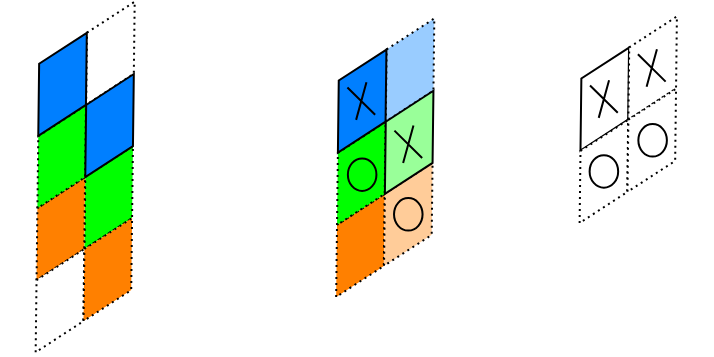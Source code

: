 <mxfile version="15.5.5" type="github">
  <diagram id="SEAIYqwF87A7cVQ8-DyG" name="Page-1">
    <mxGraphModel dx="530" dy="317" grid="1" gridSize="10" guides="1" tooltips="1" connect="1" arrows="1" fold="1" page="1" pageScale="1" pageWidth="827" pageHeight="1169" math="0" shadow="0">
      <root>
        <mxCell id="0" />
        <mxCell id="1" parent="0" />
        <mxCell id="-y09qwYfMfObH2Hs8NJf-39" value="" style="shape=parallelogram;perimeter=parallelogramPerimeter;whiteSpace=wrap;html=1;fixedSize=1;rotation=327;fillColor=#00FF00;dashed=1;dashPattern=1 2;" vertex="1" parent="1">
          <mxGeometry x="54.129" y="136.776" width="48.42" height="30" as="geometry" />
        </mxCell>
        <mxCell id="-y09qwYfMfObH2Hs8NJf-27" value="" style="shape=parallelogram;perimeter=parallelogramPerimeter;whiteSpace=wrap;html=1;fixedSize=1;rotation=327;dashed=1;dashPattern=1 2;" vertex="1" parent="1">
          <mxGeometry x="55" y="64.61" width="48.42" height="30" as="geometry" />
        </mxCell>
        <mxCell id="-y09qwYfMfObH2Hs8NJf-38" value="" style="shape=parallelogram;perimeter=parallelogramPerimeter;whiteSpace=wrap;html=1;fixedSize=1;rotation=327;fillColor=#FF8000;dashed=1;dashPattern=1 2;" vertex="1" parent="1">
          <mxGeometry x="30.189" y="152.346" width="48.42" height="30" as="geometry" />
        </mxCell>
        <mxCell id="-y09qwYfMfObH2Hs8NJf-42" value="" style="shape=parallelogram;perimeter=parallelogramPerimeter;whiteSpace=wrap;html=1;fixedSize=1;rotation=327;dashed=1;dashPattern=1 2;" vertex="1" parent="1">
          <mxGeometry x="29.754" y="188.346" width="48.42" height="30" as="geometry" />
        </mxCell>
        <mxCell id="-y09qwYfMfObH2Hs8NJf-43" value="" style="shape=parallelogram;perimeter=parallelogramPerimeter;whiteSpace=wrap;html=1;fixedSize=1;rotation=327;fillColor=#FF8000;dashed=1;dashPattern=1 2;" vertex="1" parent="1">
          <mxGeometry x="53.694" y="172.776" width="48.42" height="30" as="geometry" />
        </mxCell>
        <mxCell id="-y09qwYfMfObH2Hs8NJf-29" value="" style="shape=parallelogram;perimeter=parallelogramPerimeter;whiteSpace=wrap;html=1;fixedSize=1;rotation=327;fillColor=#00FF00;dashed=1;dashPattern=1 2;" vertex="1" parent="1">
          <mxGeometry x="30.624" y="116.346" width="48.42" height="30" as="geometry" />
        </mxCell>
        <mxCell id="-y09qwYfMfObH2Hs8NJf-47" value="" style="shape=parallelogram;perimeter=parallelogramPerimeter;whiteSpace=wrap;html=1;fixedSize=1;rotation=327;fillColor=#99CCFF;dashed=1;dashPattern=1 2;" vertex="1" parent="1">
          <mxGeometry x="204.81" y="72.98" width="48.42" height="30" as="geometry" />
        </mxCell>
        <mxCell id="-y09qwYfMfObH2Hs8NJf-48" value="" style="shape=parallelogram;perimeter=parallelogramPerimeter;whiteSpace=wrap;html=1;fixedSize=1;rotation=327;fillColor=#FF8000;dashed=1;dashPattern=1 2;" vertex="1" parent="1">
          <mxGeometry x="179.999" y="160.716" width="48.42" height="30" as="geometry" />
        </mxCell>
        <mxCell id="-y09qwYfMfObH2Hs8NJf-49" value="" style="shape=parallelogram;perimeter=parallelogramPerimeter;whiteSpace=wrap;html=1;fixedSize=1;rotation=327;fillColor=#FFCC99;dashed=1;dashPattern=1 2;" vertex="1" parent="1">
          <mxGeometry x="203.939" y="145.146" width="48.42" height="30" as="geometry" />
        </mxCell>
        <mxCell id="-y09qwYfMfObH2Hs8NJf-50" value="" style="shape=parallelogram;perimeter=parallelogramPerimeter;whiteSpace=wrap;html=1;fixedSize=1;rotation=327;fillColor=#00FF00;dashed=1;dashPattern=1 2;" vertex="1" parent="1">
          <mxGeometry x="180.434" y="124.716" width="48.42" height="30" as="geometry" />
        </mxCell>
        <mxCell id="-y09qwYfMfObH2Hs8NJf-53" value="" style="shape=parallelogram;perimeter=parallelogramPerimeter;whiteSpace=wrap;html=1;fixedSize=1;rotation=327;fillColor=#FFFFFF;" vertex="1" parent="1">
          <mxGeometry x="302.17" y="87.55" width="48.42" height="30" as="geometry" />
        </mxCell>
        <mxCell id="-y09qwYfMfObH2Hs8NJf-54" value="" style="shape=parallelogram;perimeter=parallelogramPerimeter;whiteSpace=wrap;html=1;fixedSize=1;rotation=327;dashed=1;dashPattern=1 2;" vertex="1" parent="1">
          <mxGeometry x="326.11" y="71.98" width="48.42" height="30" as="geometry" />
        </mxCell>
        <mxCell id="-y09qwYfMfObH2Hs8NJf-55" value="" style="shape=parallelogram;perimeter=parallelogramPerimeter;whiteSpace=wrap;html=1;fixedSize=1;rotation=327;fillColor=#FFFFFF;dashed=1;dashPattern=1 2;" vertex="1" parent="1">
          <mxGeometry x="301.734" y="123.716" width="48.42" height="30" as="geometry" />
        </mxCell>
        <mxCell id="-y09qwYfMfObH2Hs8NJf-56" value="" style="shape=parallelogram;perimeter=parallelogramPerimeter;whiteSpace=wrap;html=1;fixedSize=1;rotation=327;dashed=1;dashPattern=1 2;" vertex="1" parent="1">
          <mxGeometry x="325.674" y="108.146" width="48.42" height="30" as="geometry" />
        </mxCell>
        <mxCell id="-y09qwYfMfObH2Hs8NJf-46" value="" style="shape=parallelogram;perimeter=parallelogramPerimeter;whiteSpace=wrap;html=1;fixedSize=1;rotation=327;fillColor=#007FFF;gradientDirection=radial;shadow=0;" vertex="1" parent="1">
          <mxGeometry x="180.87" y="88.55" width="48.42" height="30" as="geometry" />
        </mxCell>
        <mxCell id="-y09qwYfMfObH2Hs8NJf-51" value="" style="shape=parallelogram;perimeter=parallelogramPerimeter;whiteSpace=wrap;html=1;fixedSize=1;rotation=327;fillColor=#99FF99;" vertex="1" parent="1">
          <mxGeometry x="204.374" y="109.146" width="48.42" height="30" as="geometry" />
        </mxCell>
        <mxCell id="-y09qwYfMfObH2Hs8NJf-59" value="" style="shape=umlDestroy;shadow=0;labelBackgroundColor=none;fillStyle=hachure;strokeWidth=1;fillColor=#007FFF;gradientColor=none;gradientDirection=radial;rotation=-15;" vertex="1" parent="1">
          <mxGeometry x="199.72" y="95.16" width="9.85" height="16.79" as="geometry" />
        </mxCell>
        <mxCell id="-y09qwYfMfObH2Hs8NJf-64" value="" style="ellipse;fillColor=none;strokeColor=#000000;shadow=0;labelBackgroundColor=none;fillStyle=hachure;" vertex="1" parent="1">
          <mxGeometry x="197.94" y="132.21" width="14.27" height="16.26" as="geometry" />
        </mxCell>
        <mxCell id="-y09qwYfMfObH2Hs8NJf-65" value="" style="shape=umlDestroy;shadow=0;labelBackgroundColor=none;fillStyle=hachure;strokeWidth=1;fillColor=#007FFF;gradientColor=none;gradientDirection=radial;rotation=-15;" vertex="1" parent="1">
          <mxGeometry x="223.22" y="116.75" width="9.85" height="16.79" as="geometry" />
        </mxCell>
        <mxCell id="-y09qwYfMfObH2Hs8NJf-66" value="" style="ellipse;fillColor=none;strokeColor=#000000;shadow=0;labelBackgroundColor=none;fillStyle=hachure;" vertex="1" parent="1">
          <mxGeometry x="221.01" y="152.02" width="14.27" height="16.26" as="geometry" />
        </mxCell>
        <mxCell id="-y09qwYfMfObH2Hs8NJf-67" value="" style="ellipse;fillColor=none;strokeColor=#000000;shadow=0;labelBackgroundColor=none;fillStyle=hachure;" vertex="1" parent="1">
          <mxGeometry x="318.81" y="130.59" width="14.27" height="16.26" as="geometry" />
        </mxCell>
        <mxCell id="-y09qwYfMfObH2Hs8NJf-68" value="" style="ellipse;fillColor=none;strokeColor=#000000;shadow=0;labelBackgroundColor=none;fillStyle=hachure;" vertex="1" parent="1">
          <mxGeometry x="343.18" y="115.02" width="14.27" height="16.26" as="geometry" />
        </mxCell>
        <mxCell id="-y09qwYfMfObH2Hs8NJf-69" value="" style="shape=umlDestroy;shadow=0;labelBackgroundColor=none;fillStyle=hachure;strokeWidth=1;fillColor=#007FFF;gradientColor=none;gradientDirection=radial;rotation=-15;" vertex="1" parent="1">
          <mxGeometry x="321.02" y="94.16" width="9.85" height="16.79" as="geometry" />
        </mxCell>
        <mxCell id="-y09qwYfMfObH2Hs8NJf-70" value="" style="shape=umlDestroy;shadow=0;labelBackgroundColor=none;fillStyle=hachure;strokeWidth=1;fillColor=#007FFF;gradientColor=none;gradientDirection=radial;rotation=-15;" vertex="1" parent="1">
          <mxGeometry x="344.96" y="78.58" width="9.85" height="16.79" as="geometry" />
        </mxCell>
        <mxCell id="4mUIY2rEQ8cqmVcWi5z4-1" value="" style="shape=parallelogram;perimeter=parallelogramPerimeter;whiteSpace=wrap;html=1;fixedSize=1;rotation=327;fillColor=#007FFF;" parent="1" vertex="1">
          <mxGeometry x="31.06" y="80.18" width="48.42" height="30" as="geometry" />
        </mxCell>
        <mxCell id="-y09qwYfMfObH2Hs8NJf-30" value="" style="shape=parallelogram;perimeter=parallelogramPerimeter;whiteSpace=wrap;html=1;fixedSize=1;rotation=327;fillColor=#007FFF;" vertex="1" parent="1">
          <mxGeometry x="54.564" y="100.776" width="48.42" height="30" as="geometry" />
        </mxCell>
      </root>
    </mxGraphModel>
  </diagram>
</mxfile>
